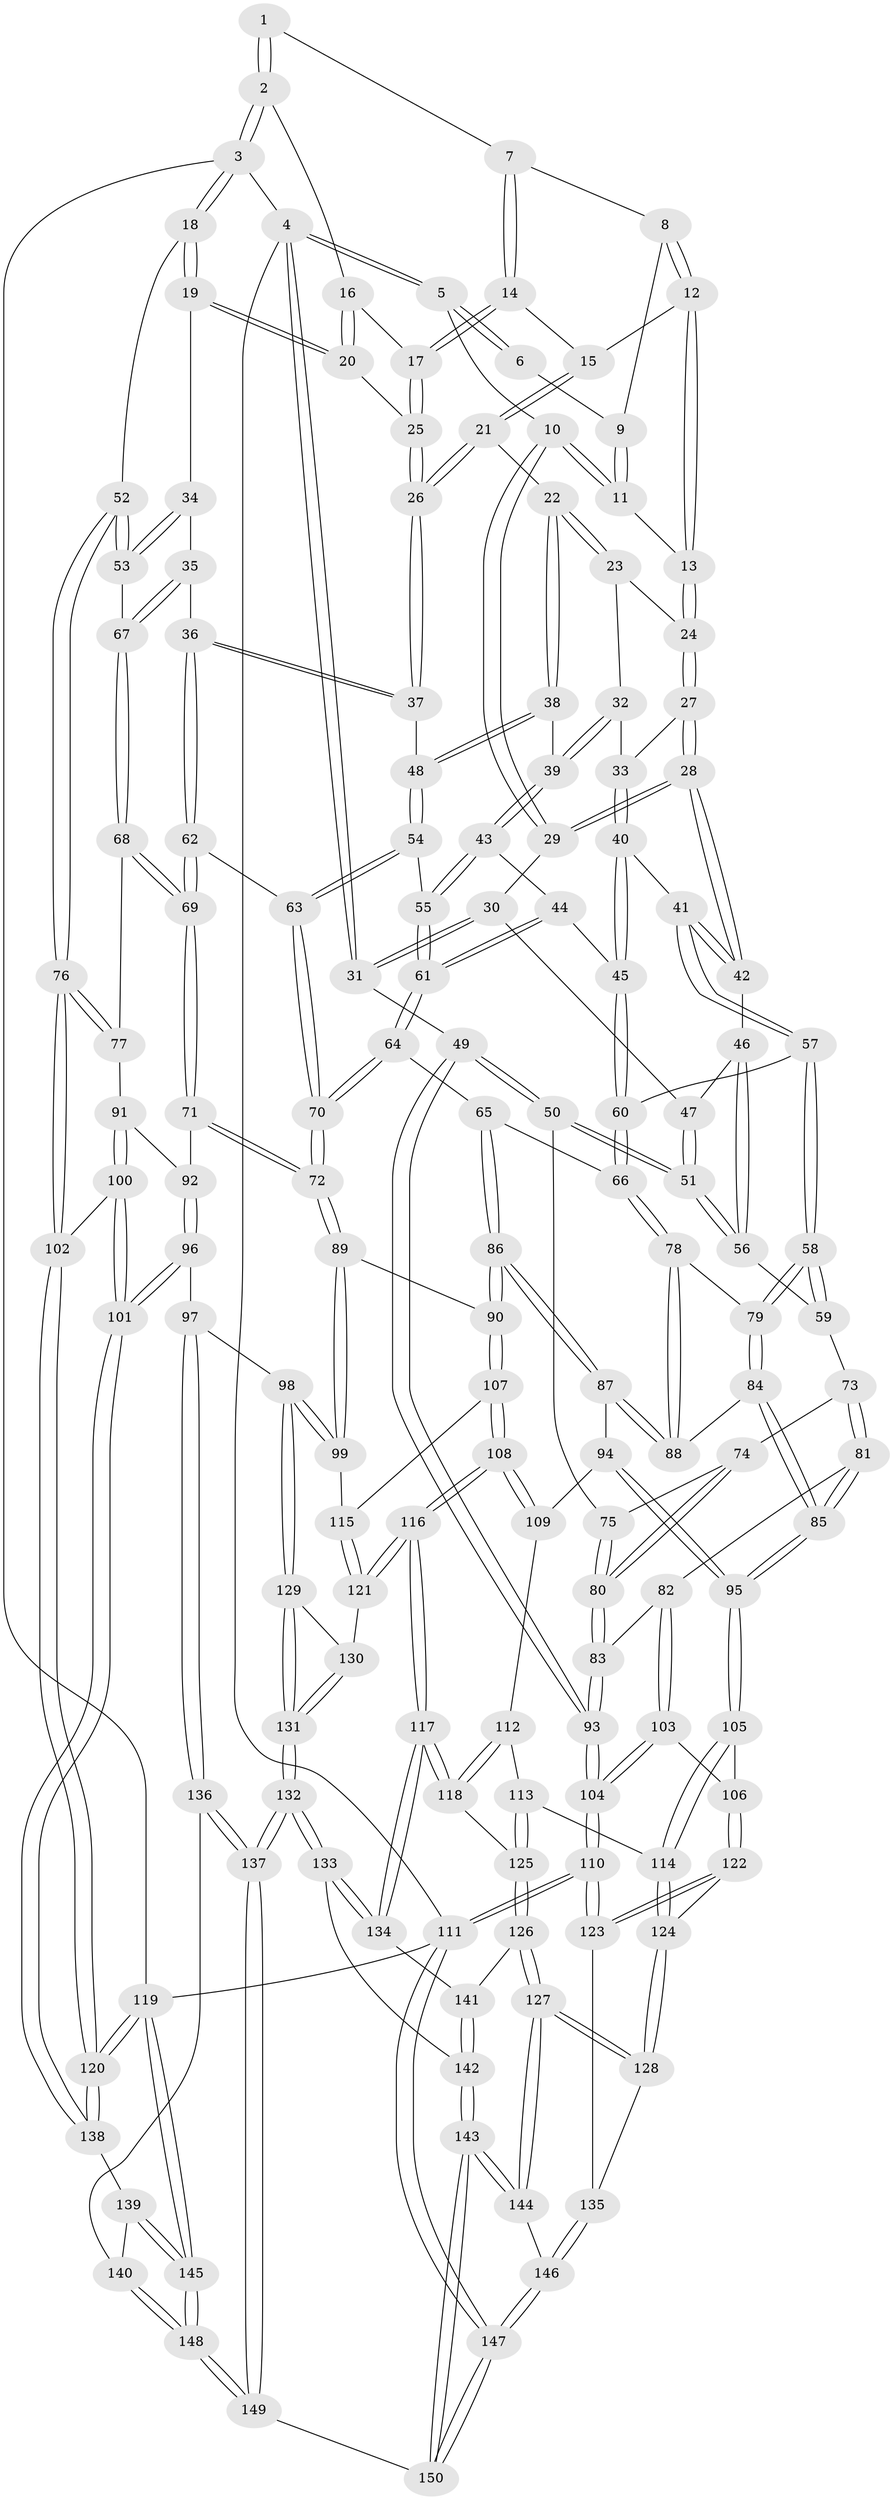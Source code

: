 // coarse degree distribution, {3: 0.0761904761904762, 6: 0.1523809523809524, 4: 0.3904761904761905, 5: 0.38095238095238093}
// Generated by graph-tools (version 1.1) at 2025/24/03/03/25 07:24:39]
// undirected, 150 vertices, 372 edges
graph export_dot {
graph [start="1"]
  node [color=gray90,style=filled];
  1 [pos="+0.6711540277280869+0"];
  2 [pos="+1+0"];
  3 [pos="+1+0"];
  4 [pos="+0+0"];
  5 [pos="+0.22668739252504996+0"];
  6 [pos="+0.5737737506320499+0"];
  7 [pos="+0.6516131696515888+0.06423347071499227"];
  8 [pos="+0.5545340974073827+0.06025188323753989"];
  9 [pos="+0.5341948144703446+0.01618340314551924"];
  10 [pos="+0.2672528336450469+0.01691291264313429"];
  11 [pos="+0.38931724587006034+0.07232385687893451"];
  12 [pos="+0.5397588317482589+0.0958118496928166"];
  13 [pos="+0.4648793898305711+0.1394222825688236"];
  14 [pos="+0.6569285460705422+0.07340174975068743"];
  15 [pos="+0.5927605157232875+0.14697739283111377"];
  16 [pos="+1+0"];
  17 [pos="+0.7278893506518609+0.12101684081758647"];
  18 [pos="+1+0.26221260065989743"];
  19 [pos="+0.9242453628919625+0.25100392664062265"];
  20 [pos="+0.8611832494426502+0.1701226445856926"];
  21 [pos="+0.5940286276949649+0.2132690461511741"];
  22 [pos="+0.5822754072420355+0.21949067817372805"];
  23 [pos="+0.4705398861360551+0.16172731323529144"];
  24 [pos="+0.47006946697806873+0.1603435437236842"];
  25 [pos="+0.7400962780309177+0.17323639067646077"];
  26 [pos="+0.7129688547685684+0.22478735912525827"];
  27 [pos="+0.3316613944368431+0.21594595409461614"];
  28 [pos="+0.2398820698426288+0.16125709036346988"];
  29 [pos="+0.23000136470776078+0.12701240788891593"];
  30 [pos="+0.10742167460848749+0.16287292723501667"];
  31 [pos="+0+0.042098283027929"];
  32 [pos="+0.447102235894701+0.2246200010536304"];
  33 [pos="+0.36150068968549204+0.23775887809428756"];
  34 [pos="+0.8912848616706136+0.2831005405663794"];
  35 [pos="+0.7748111855492719+0.3296234550300704"];
  36 [pos="+0.7397691848561788+0.3150232150283014"];
  37 [pos="+0.7324725136433559+0.30353533522101095"];
  38 [pos="+0.5766132281815419+0.23182189046455604"];
  39 [pos="+0.4731223388315621+0.2976541853681527"];
  40 [pos="+0.3816007719496107+0.3134922707725434"];
  41 [pos="+0.25868398094890765+0.30313093386479006"];
  42 [pos="+0.2280713501885067+0.2641907412502015"];
  43 [pos="+0.46710744460771114+0.3222840023761896"];
  44 [pos="+0.4556377181375989+0.3278357742597167"];
  45 [pos="+0.40405394381153675+0.3414431084859773"];
  46 [pos="+0.20798928594439053+0.28346875737404814"];
  47 [pos="+0.06718589908628053+0.2637527607325076"];
  48 [pos="+0.5876649906503264+0.3325683926037187"];
  49 [pos="+0+0.40041135402323735"];
  50 [pos="+0+0.3842683946918066"];
  51 [pos="+0.0035162365712700094+0.3695848976290513"];
  52 [pos="+1+0.4782692382301956"];
  53 [pos="+0.9077039452757141+0.4075838387162476"];
  54 [pos="+0.5581989104063089+0.37947606793902205"];
  55 [pos="+0.5537293510432932+0.37900560718155546"];
  56 [pos="+0.1291207697937009+0.37529526062187707"];
  57 [pos="+0.30530252400359636+0.4242541886495139"];
  58 [pos="+0.2561716290718783+0.4720039413099224"];
  59 [pos="+0.17619878983996123+0.4309037876419646"];
  60 [pos="+0.3581859118190982+0.4162581566305962"];
  61 [pos="+0.4658096484627179+0.4616423652336924"];
  62 [pos="+0.7115029701309281+0.3598537067360539"];
  63 [pos="+0.5949162236026784+0.42133069111627564"];
  64 [pos="+0.4587417388179829+0.4725512785955319"];
  65 [pos="+0.4579157848919299+0.4732668195223857"];
  66 [pos="+0.4032585717683197+0.4564652244617515"];
  67 [pos="+0.826613279282021+0.43041124406205994"];
  68 [pos="+0.8155992443361375+0.47241927524744115"];
  69 [pos="+0.70185953456644+0.5428468482247428"];
  70 [pos="+0.6078854110061799+0.47752262693965863"];
  71 [pos="+0.6921649491155226+0.5540020846884163"];
  72 [pos="+0.6542430550386694+0.5710415183744366"];
  73 [pos="+0.12366801239318923+0.4998736785231964"];
  74 [pos="+0.11416044715920826+0.4986958523773553"];
  75 [pos="+0.07794943374042292+0.49245422005735534"];
  76 [pos="+1+0.5090448877067978"];
  77 [pos="+0.8333748714277099+0.48706681164363574"];
  78 [pos="+0.37792278341752816+0.5283923755183256"];
  79 [pos="+0.25612799121926716+0.5018368464657816"];
  80 [pos="+0.0807151667915376+0.5680649919446912"];
  81 [pos="+0.15886297398730262+0.592869624410546"];
  82 [pos="+0.11596612384980202+0.6075660271546346"];
  83 [pos="+0.0807977357160824+0.5795000245082832"];
  84 [pos="+0.2462587223292629+0.5568302715677483"];
  85 [pos="+0.2260459805661218+0.5932605078621684"];
  86 [pos="+0.4892575931727565+0.5927103375186209"];
  87 [pos="+0.4064283283248473+0.5945419083806461"];
  88 [pos="+0.39081233816155747+0.5806365444249884"];
  89 [pos="+0.6476297672876891+0.5812468107181308"];
  90 [pos="+0.489961402196747+0.5931770581974045"];
  91 [pos="+0.8985568908049791+0.6027882344282849"];
  92 [pos="+0.8043215802641359+0.6082527513805043"];
  93 [pos="+0+0.49602653267205055"];
  94 [pos="+0.3670704973506546+0.645121120907487"];
  95 [pos="+0.24714725408110028+0.6446517667074585"];
  96 [pos="+0.8044200944304366+0.7700828279045216"];
  97 [pos="+0.7154293344829685+0.766074281028891"];
  98 [pos="+0.6987480817276037+0.7599236790887451"];
  99 [pos="+0.659601525733998+0.6816584379508568"];
  100 [pos="+1+0.651984656433466"];
  101 [pos="+0.8400978015559264+0.7804621141136686"];
  102 [pos="+1+0.6219642863830281"];
  103 [pos="+0.0979237529783183+0.6402001020786996"];
  104 [pos="+0+0.6785265535316232"];
  105 [pos="+0.2462248146722526+0.6864344679121881"];
  106 [pos="+0.09863936572229524+0.7184078886267703"];
  107 [pos="+0.4708586432337516+0.7066367763708123"];
  108 [pos="+0.4668998901573334+0.7133651558487212"];
  109 [pos="+0.37348513884146106+0.6692322381426072"];
  110 [pos="+0+0.7983879400653142"];
  111 [pos="+0+1"];
  112 [pos="+0.3627579180555672+0.7028867812188178"];
  113 [pos="+0.27376350255546206+0.7243322790416808"];
  114 [pos="+0.25268380059358514+0.7108508863942734"];
  115 [pos="+0.5780302478436039+0.7140846120492993"];
  116 [pos="+0.448076450269314+0.7910777349342186"];
  117 [pos="+0.4285688651620793+0.8028312257187661"];
  118 [pos="+0.41978688629397154+0.7952276178604922"];
  119 [pos="+1+1"];
  120 [pos="+1+0.9117981528625828"];
  121 [pos="+0.5116240655226647+0.8066499414684201"];
  122 [pos="+0.0750916439933101+0.7796530150991108"];
  123 [pos="+0.04056535674263955+0.8306278566888069"];
  124 [pos="+0.23613666457161567+0.7342776342601778"];
  125 [pos="+0.2792977399139577+0.7312521159456945"];
  126 [pos="+0.3082122211434515+0.8467399023361353"];
  127 [pos="+0.2375330614907458+0.9083219082038548"];
  128 [pos="+0.19708730526437981+0.8741205298287845"];
  129 [pos="+0.6643273421576112+0.7927859605289834"];
  130 [pos="+0.5121503375976629+0.8069535520809684"];
  131 [pos="+0.5926041413895655+0.9664523103225585"];
  132 [pos="+0.5907717106829333+1"];
  133 [pos="+0.4621211706590559+0.9238545511574603"];
  134 [pos="+0.4247603613506922+0.809812209095634"];
  135 [pos="+0.04684894712137816+0.8358415070058068"];
  136 [pos="+0.7364230650821512+0.9446968702947831"];
  137 [pos="+0.6168922748929133+1"];
  138 [pos="+0.8668250691468934+0.8640491369149221"];
  139 [pos="+0.8620561258467334+0.8825787121487855"];
  140 [pos="+0.8356800696528065+0.9152481239297386"];
  141 [pos="+0.3975517872882756+0.8268141593554228"];
  142 [pos="+0.35797065943982304+0.9776197826715508"];
  143 [pos="+0.2783453310734831+1"];
  144 [pos="+0.27682966101428713+1"];
  145 [pos="+1+1"];
  146 [pos="+0.06709172139765927+0.9376801698287136"];
  147 [pos="+0.008698398709310294+1"];
  148 [pos="+0.8765338466696142+1"];
  149 [pos="+0.6150086787781073+1"];
  150 [pos="+0.2844732713479505+1"];
  1 -- 2;
  1 -- 2;
  1 -- 7;
  2 -- 3;
  2 -- 3;
  2 -- 16;
  3 -- 4;
  3 -- 18;
  3 -- 18;
  3 -- 119;
  4 -- 5;
  4 -- 5;
  4 -- 31;
  4 -- 31;
  4 -- 111;
  5 -- 6;
  5 -- 6;
  5 -- 10;
  6 -- 9;
  7 -- 8;
  7 -- 14;
  7 -- 14;
  8 -- 9;
  8 -- 12;
  8 -- 12;
  9 -- 11;
  9 -- 11;
  10 -- 11;
  10 -- 11;
  10 -- 29;
  10 -- 29;
  11 -- 13;
  12 -- 13;
  12 -- 13;
  12 -- 15;
  13 -- 24;
  13 -- 24;
  14 -- 15;
  14 -- 17;
  14 -- 17;
  15 -- 21;
  15 -- 21;
  16 -- 17;
  16 -- 20;
  16 -- 20;
  17 -- 25;
  17 -- 25;
  18 -- 19;
  18 -- 19;
  18 -- 52;
  19 -- 20;
  19 -- 20;
  19 -- 34;
  20 -- 25;
  21 -- 22;
  21 -- 26;
  21 -- 26;
  22 -- 23;
  22 -- 23;
  22 -- 38;
  22 -- 38;
  23 -- 24;
  23 -- 32;
  24 -- 27;
  24 -- 27;
  25 -- 26;
  25 -- 26;
  26 -- 37;
  26 -- 37;
  27 -- 28;
  27 -- 28;
  27 -- 33;
  28 -- 29;
  28 -- 29;
  28 -- 42;
  28 -- 42;
  29 -- 30;
  30 -- 31;
  30 -- 31;
  30 -- 47;
  31 -- 49;
  32 -- 33;
  32 -- 39;
  32 -- 39;
  33 -- 40;
  33 -- 40;
  34 -- 35;
  34 -- 53;
  34 -- 53;
  35 -- 36;
  35 -- 67;
  35 -- 67;
  36 -- 37;
  36 -- 37;
  36 -- 62;
  36 -- 62;
  37 -- 48;
  38 -- 39;
  38 -- 48;
  38 -- 48;
  39 -- 43;
  39 -- 43;
  40 -- 41;
  40 -- 45;
  40 -- 45;
  41 -- 42;
  41 -- 42;
  41 -- 57;
  41 -- 57;
  42 -- 46;
  43 -- 44;
  43 -- 55;
  43 -- 55;
  44 -- 45;
  44 -- 61;
  44 -- 61;
  45 -- 60;
  45 -- 60;
  46 -- 47;
  46 -- 56;
  46 -- 56;
  47 -- 51;
  47 -- 51;
  48 -- 54;
  48 -- 54;
  49 -- 50;
  49 -- 50;
  49 -- 93;
  49 -- 93;
  50 -- 51;
  50 -- 51;
  50 -- 75;
  51 -- 56;
  51 -- 56;
  52 -- 53;
  52 -- 53;
  52 -- 76;
  52 -- 76;
  53 -- 67;
  54 -- 55;
  54 -- 63;
  54 -- 63;
  55 -- 61;
  55 -- 61;
  56 -- 59;
  57 -- 58;
  57 -- 58;
  57 -- 60;
  58 -- 59;
  58 -- 59;
  58 -- 79;
  58 -- 79;
  59 -- 73;
  60 -- 66;
  60 -- 66;
  61 -- 64;
  61 -- 64;
  62 -- 63;
  62 -- 69;
  62 -- 69;
  63 -- 70;
  63 -- 70;
  64 -- 65;
  64 -- 70;
  64 -- 70;
  65 -- 66;
  65 -- 86;
  65 -- 86;
  66 -- 78;
  66 -- 78;
  67 -- 68;
  67 -- 68;
  68 -- 69;
  68 -- 69;
  68 -- 77;
  69 -- 71;
  69 -- 71;
  70 -- 72;
  70 -- 72;
  71 -- 72;
  71 -- 72;
  71 -- 92;
  72 -- 89;
  72 -- 89;
  73 -- 74;
  73 -- 81;
  73 -- 81;
  74 -- 75;
  74 -- 80;
  74 -- 80;
  75 -- 80;
  75 -- 80;
  76 -- 77;
  76 -- 77;
  76 -- 102;
  76 -- 102;
  77 -- 91;
  78 -- 79;
  78 -- 88;
  78 -- 88;
  79 -- 84;
  79 -- 84;
  80 -- 83;
  80 -- 83;
  81 -- 82;
  81 -- 85;
  81 -- 85;
  82 -- 83;
  82 -- 103;
  82 -- 103;
  83 -- 93;
  83 -- 93;
  84 -- 85;
  84 -- 85;
  84 -- 88;
  85 -- 95;
  85 -- 95;
  86 -- 87;
  86 -- 87;
  86 -- 90;
  86 -- 90;
  87 -- 88;
  87 -- 88;
  87 -- 94;
  89 -- 90;
  89 -- 99;
  89 -- 99;
  90 -- 107;
  90 -- 107;
  91 -- 92;
  91 -- 100;
  91 -- 100;
  92 -- 96;
  92 -- 96;
  93 -- 104;
  93 -- 104;
  94 -- 95;
  94 -- 95;
  94 -- 109;
  95 -- 105;
  95 -- 105;
  96 -- 97;
  96 -- 101;
  96 -- 101;
  97 -- 98;
  97 -- 136;
  97 -- 136;
  98 -- 99;
  98 -- 99;
  98 -- 129;
  98 -- 129;
  99 -- 115;
  100 -- 101;
  100 -- 101;
  100 -- 102;
  101 -- 138;
  101 -- 138;
  102 -- 120;
  102 -- 120;
  103 -- 104;
  103 -- 104;
  103 -- 106;
  104 -- 110;
  104 -- 110;
  105 -- 106;
  105 -- 114;
  105 -- 114;
  106 -- 122;
  106 -- 122;
  107 -- 108;
  107 -- 108;
  107 -- 115;
  108 -- 109;
  108 -- 109;
  108 -- 116;
  108 -- 116;
  109 -- 112;
  110 -- 111;
  110 -- 111;
  110 -- 123;
  110 -- 123;
  111 -- 147;
  111 -- 147;
  111 -- 119;
  112 -- 113;
  112 -- 118;
  112 -- 118;
  113 -- 114;
  113 -- 125;
  113 -- 125;
  114 -- 124;
  114 -- 124;
  115 -- 121;
  115 -- 121;
  116 -- 117;
  116 -- 117;
  116 -- 121;
  116 -- 121;
  117 -- 118;
  117 -- 118;
  117 -- 134;
  117 -- 134;
  118 -- 125;
  119 -- 120;
  119 -- 120;
  119 -- 145;
  119 -- 145;
  120 -- 138;
  120 -- 138;
  121 -- 130;
  122 -- 123;
  122 -- 123;
  122 -- 124;
  123 -- 135;
  124 -- 128;
  124 -- 128;
  125 -- 126;
  125 -- 126;
  126 -- 127;
  126 -- 127;
  126 -- 141;
  127 -- 128;
  127 -- 128;
  127 -- 144;
  127 -- 144;
  128 -- 135;
  129 -- 130;
  129 -- 131;
  129 -- 131;
  130 -- 131;
  130 -- 131;
  131 -- 132;
  131 -- 132;
  132 -- 133;
  132 -- 133;
  132 -- 137;
  132 -- 137;
  133 -- 134;
  133 -- 134;
  133 -- 142;
  134 -- 141;
  135 -- 146;
  135 -- 146;
  136 -- 137;
  136 -- 137;
  136 -- 140;
  137 -- 149;
  137 -- 149;
  138 -- 139;
  139 -- 140;
  139 -- 145;
  139 -- 145;
  140 -- 148;
  140 -- 148;
  141 -- 142;
  141 -- 142;
  142 -- 143;
  142 -- 143;
  143 -- 144;
  143 -- 144;
  143 -- 150;
  143 -- 150;
  144 -- 146;
  145 -- 148;
  145 -- 148;
  146 -- 147;
  146 -- 147;
  147 -- 150;
  147 -- 150;
  148 -- 149;
  148 -- 149;
  149 -- 150;
}

